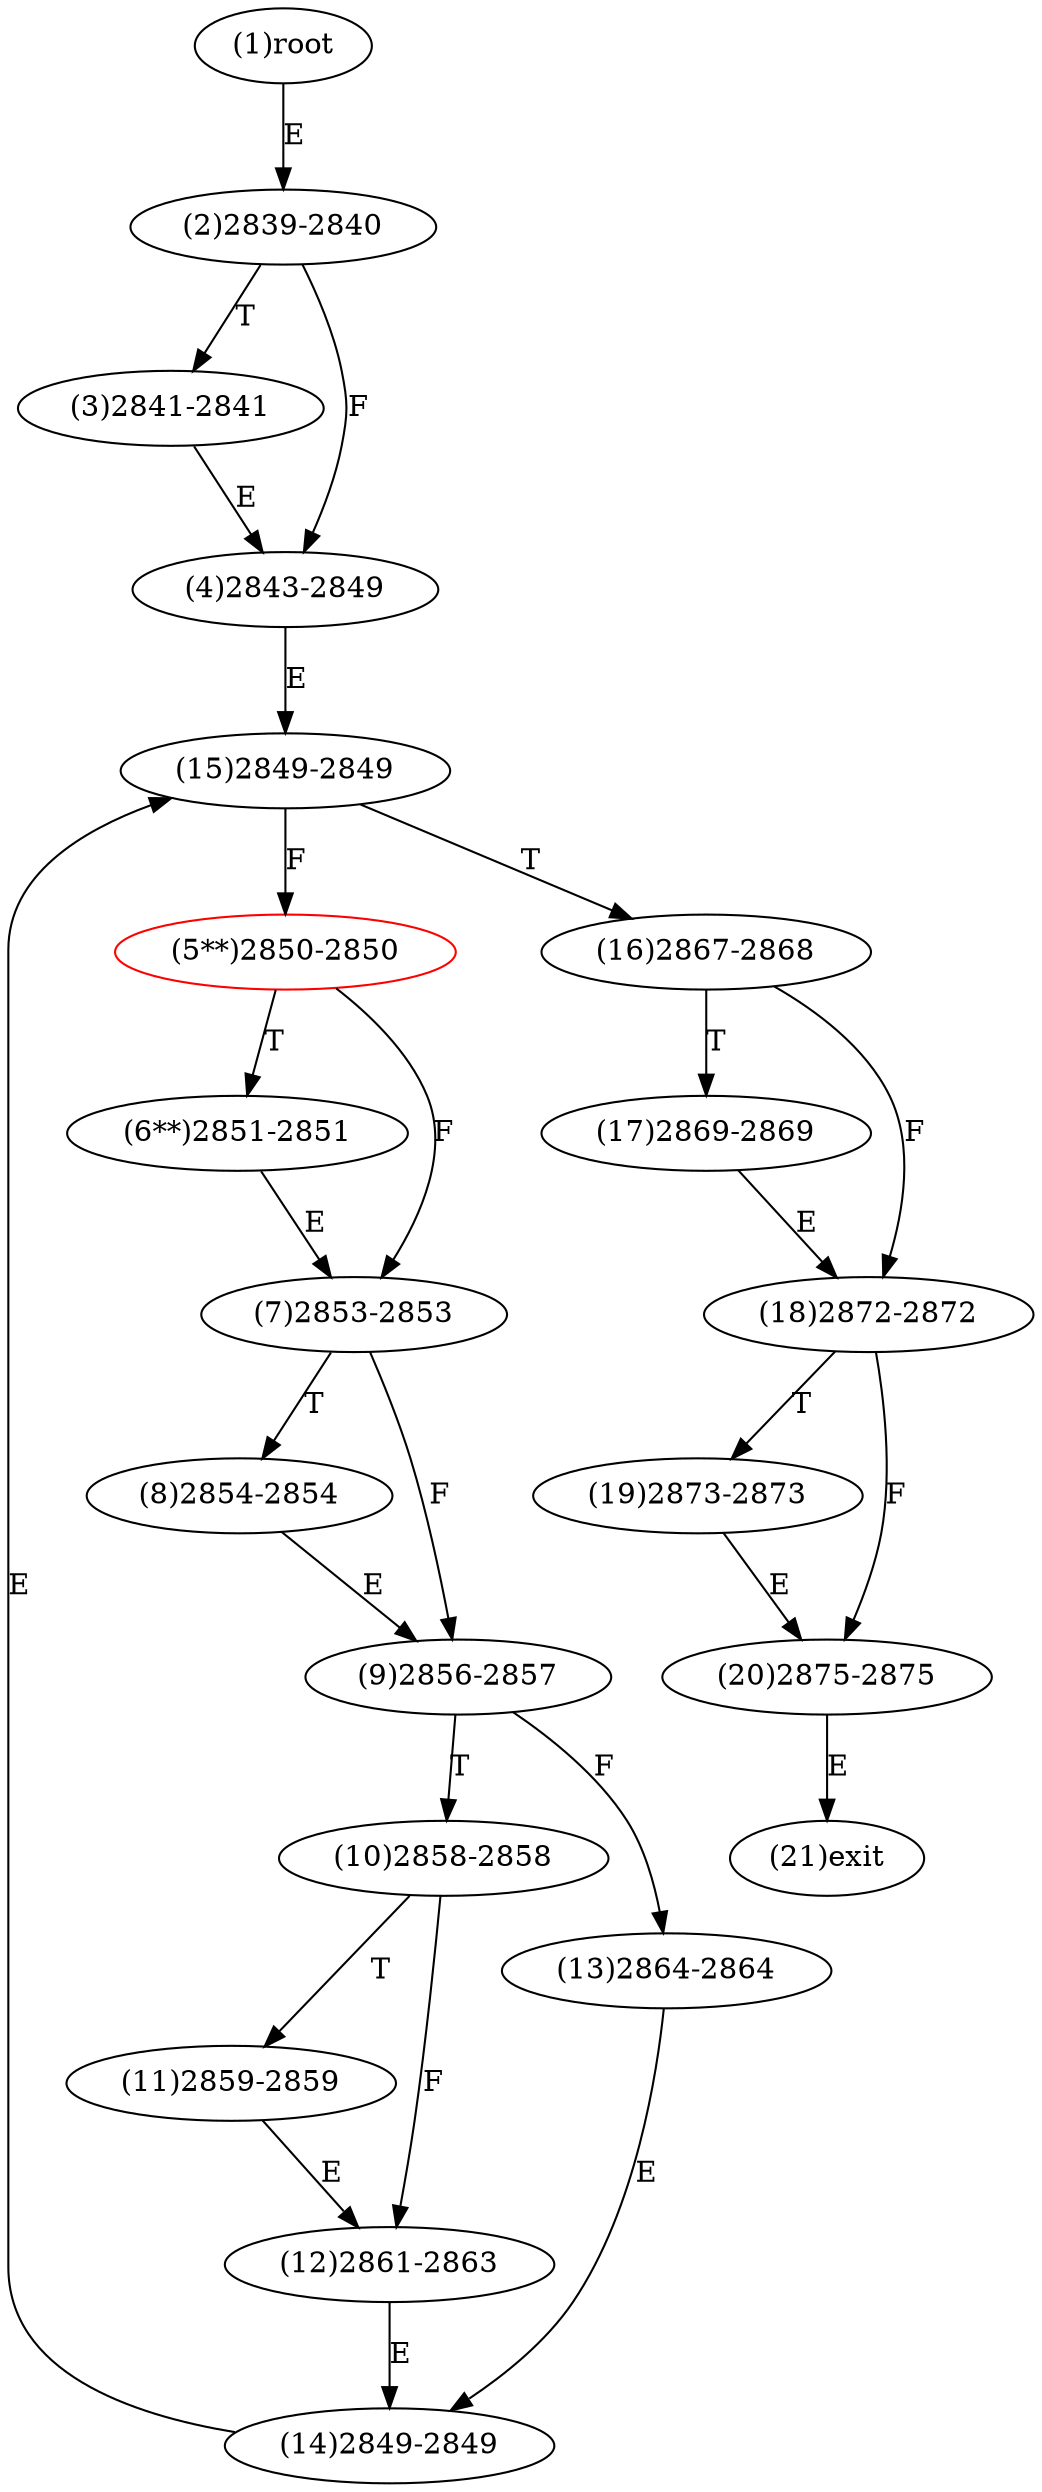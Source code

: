 digraph "" { 
1[ label="(1)root"];
2[ label="(2)2839-2840"];
3[ label="(3)2841-2841"];
4[ label="(4)2843-2849"];
5[ label="(5**)2850-2850",color=red];
6[ label="(6**)2851-2851"];
7[ label="(7)2853-2853"];
8[ label="(8)2854-2854"];
9[ label="(9)2856-2857"];
10[ label="(10)2858-2858"];
11[ label="(11)2859-2859"];
12[ label="(12)2861-2863"];
13[ label="(13)2864-2864"];
14[ label="(14)2849-2849"];
15[ label="(15)2849-2849"];
17[ label="(17)2869-2869"];
16[ label="(16)2867-2868"];
19[ label="(19)2873-2873"];
18[ label="(18)2872-2872"];
21[ label="(21)exit"];
20[ label="(20)2875-2875"];
1->2[ label="E"];
2->4[ label="F"];
2->3[ label="T"];
3->4[ label="E"];
4->15[ label="E"];
5->7[ label="F"];
5->6[ label="T"];
6->7[ label="E"];
7->9[ label="F"];
7->8[ label="T"];
8->9[ label="E"];
9->13[ label="F"];
9->10[ label="T"];
10->12[ label="F"];
10->11[ label="T"];
11->12[ label="E"];
12->14[ label="E"];
13->14[ label="E"];
14->15[ label="E"];
15->5[ label="F"];
15->16[ label="T"];
16->18[ label="F"];
16->17[ label="T"];
17->18[ label="E"];
18->20[ label="F"];
18->19[ label="T"];
19->20[ label="E"];
20->21[ label="E"];
}